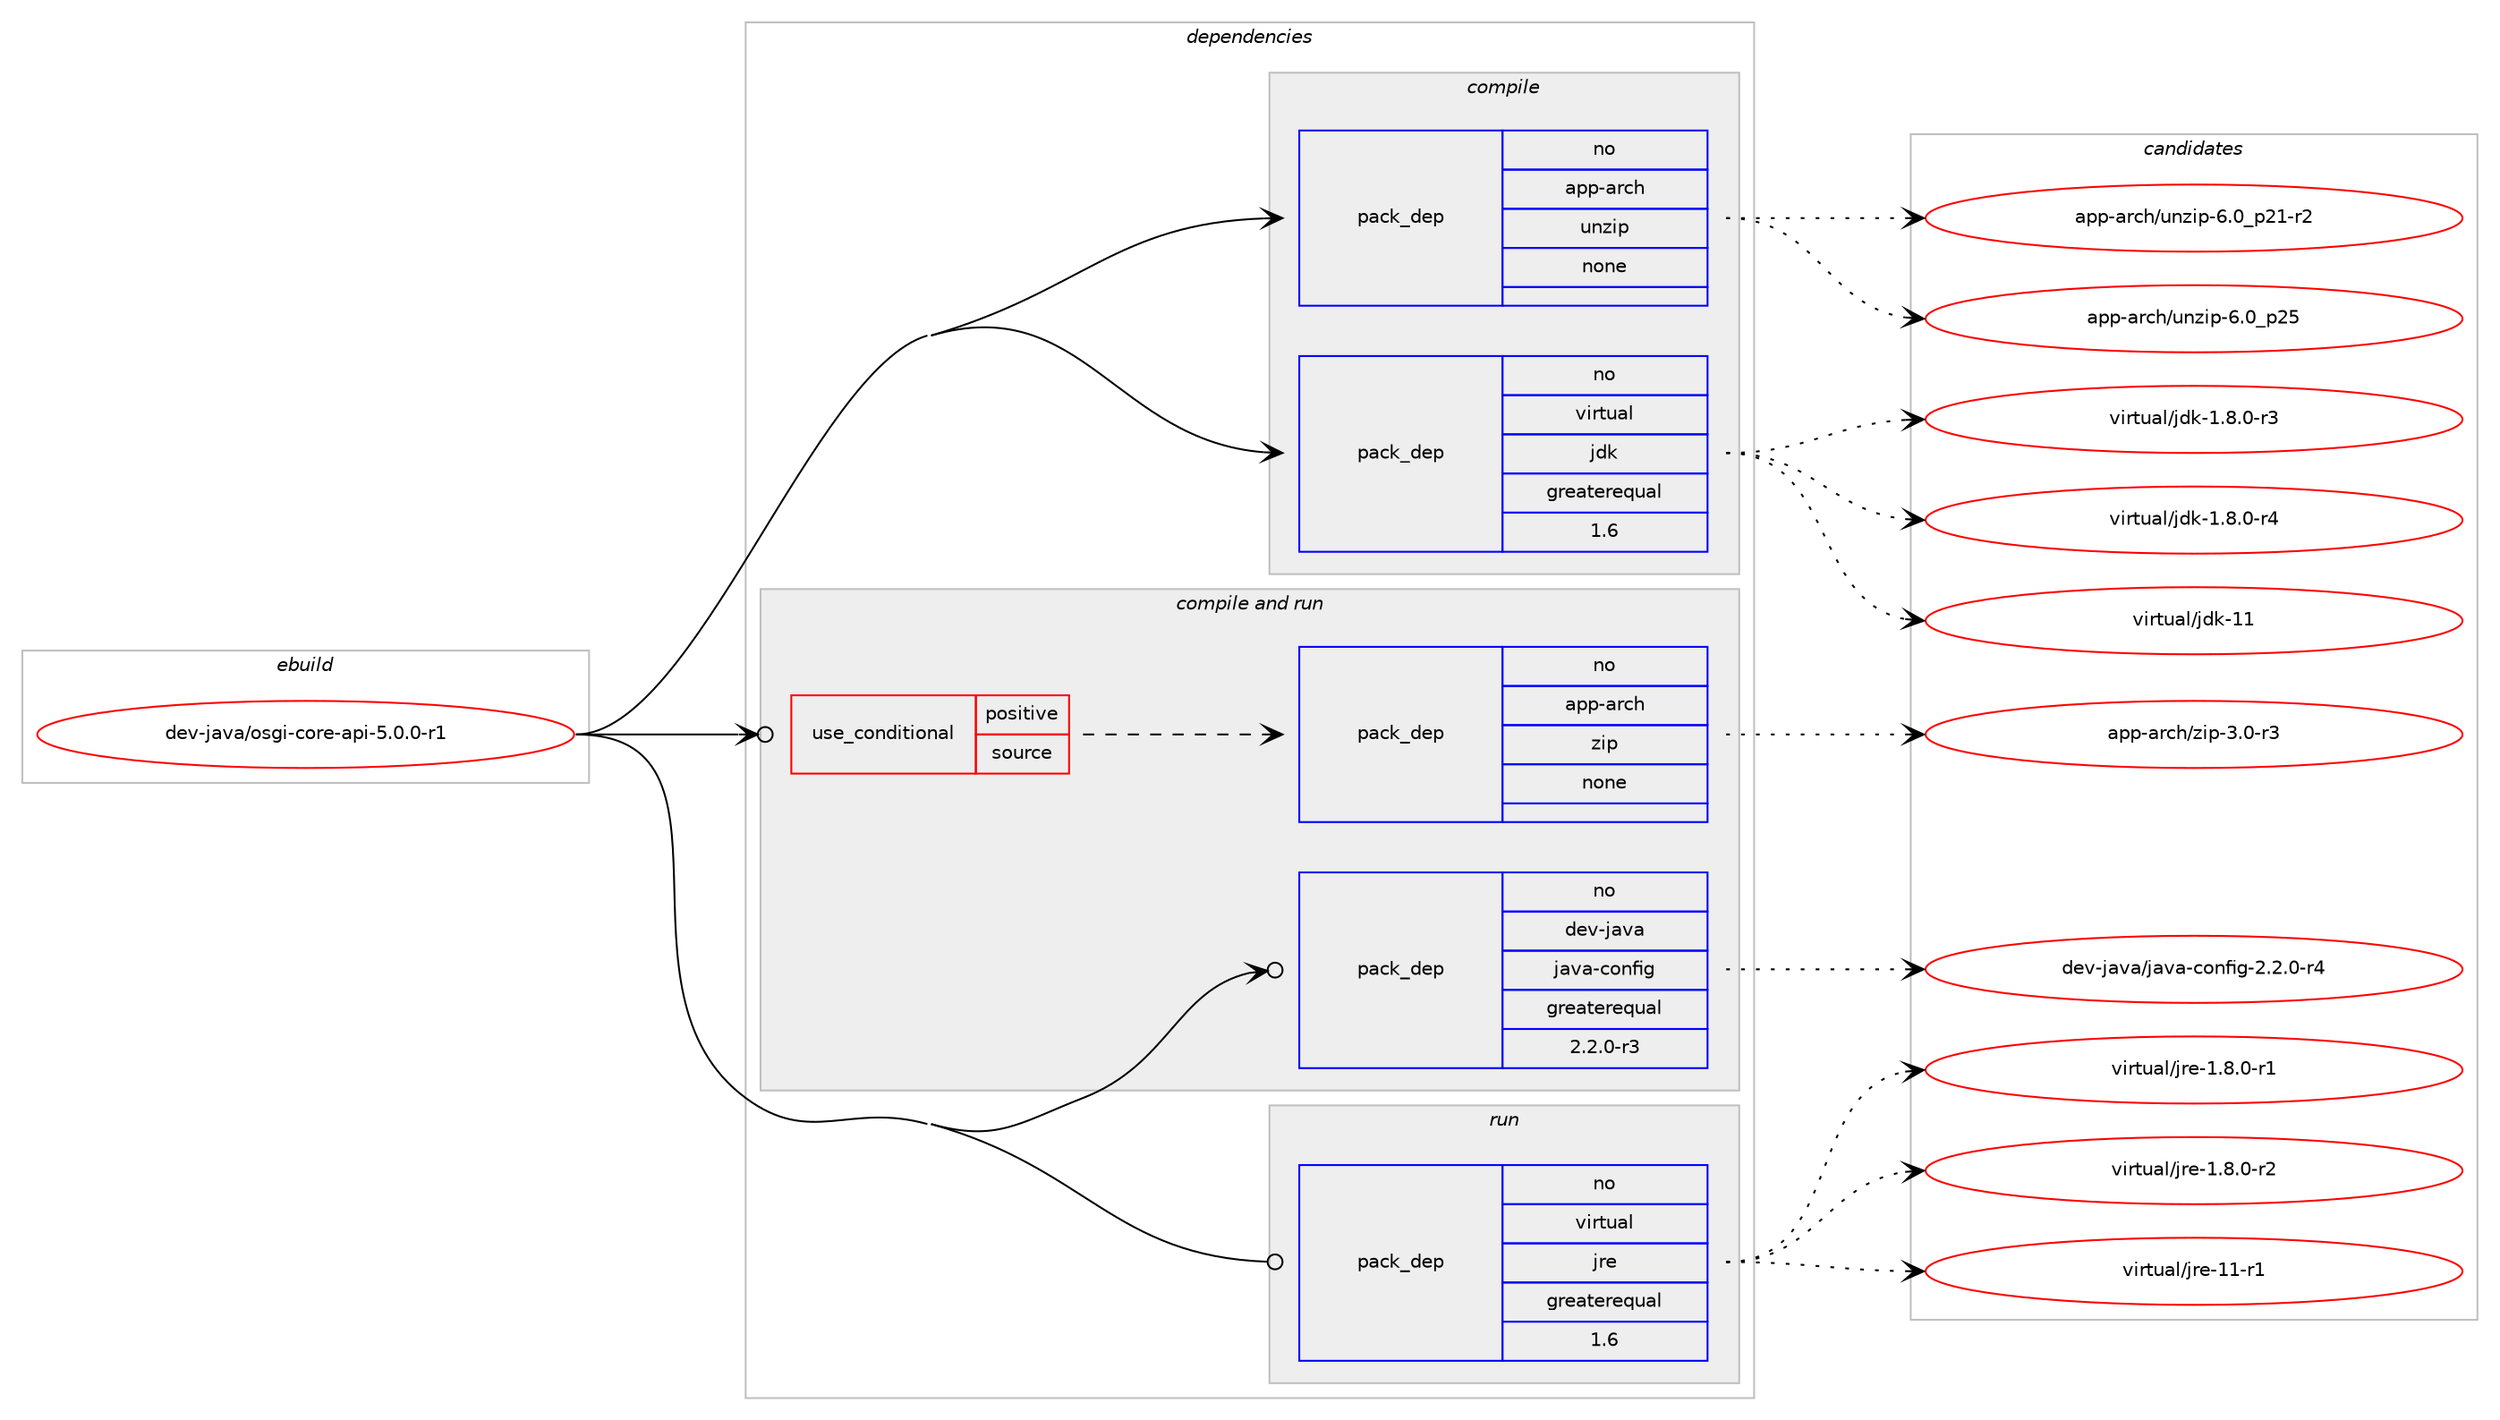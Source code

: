 digraph prolog {

# *************
# Graph options
# *************

newrank=true;
concentrate=true;
compound=true;
graph [rankdir=LR,fontname=Helvetica,fontsize=10,ranksep=1.5];#, ranksep=2.5, nodesep=0.2];
edge  [arrowhead=vee];
node  [fontname=Helvetica,fontsize=10];

# **********
# The ebuild
# **********

subgraph cluster_leftcol {
color=gray;
rank=same;
label=<<i>ebuild</i>>;
id [label="dev-java/osgi-core-api-5.0.0-r1", color=red, width=4, href="../dev-java/osgi-core-api-5.0.0-r1.svg"];
}

# ****************
# The dependencies
# ****************

subgraph cluster_midcol {
color=gray;
label=<<i>dependencies</i>>;
subgraph cluster_compile {
fillcolor="#eeeeee";
style=filled;
label=<<i>compile</i>>;
subgraph pack415396 {
dependency555925 [label=<<TABLE BORDER="0" CELLBORDER="1" CELLSPACING="0" CELLPADDING="4" WIDTH="220"><TR><TD ROWSPAN="6" CELLPADDING="30">pack_dep</TD></TR><TR><TD WIDTH="110">no</TD></TR><TR><TD>app-arch</TD></TR><TR><TD>unzip</TD></TR><TR><TD>none</TD></TR><TR><TD></TD></TR></TABLE>>, shape=none, color=blue];
}
id:e -> dependency555925:w [weight=20,style="solid",arrowhead="vee"];
subgraph pack415397 {
dependency555926 [label=<<TABLE BORDER="0" CELLBORDER="1" CELLSPACING="0" CELLPADDING="4" WIDTH="220"><TR><TD ROWSPAN="6" CELLPADDING="30">pack_dep</TD></TR><TR><TD WIDTH="110">no</TD></TR><TR><TD>virtual</TD></TR><TR><TD>jdk</TD></TR><TR><TD>greaterequal</TD></TR><TR><TD>1.6</TD></TR></TABLE>>, shape=none, color=blue];
}
id:e -> dependency555926:w [weight=20,style="solid",arrowhead="vee"];
}
subgraph cluster_compileandrun {
fillcolor="#eeeeee";
style=filled;
label=<<i>compile and run</i>>;
subgraph cond129339 {
dependency555927 [label=<<TABLE BORDER="0" CELLBORDER="1" CELLSPACING="0" CELLPADDING="4"><TR><TD ROWSPAN="3" CELLPADDING="10">use_conditional</TD></TR><TR><TD>positive</TD></TR><TR><TD>source</TD></TR></TABLE>>, shape=none, color=red];
subgraph pack415398 {
dependency555928 [label=<<TABLE BORDER="0" CELLBORDER="1" CELLSPACING="0" CELLPADDING="4" WIDTH="220"><TR><TD ROWSPAN="6" CELLPADDING="30">pack_dep</TD></TR><TR><TD WIDTH="110">no</TD></TR><TR><TD>app-arch</TD></TR><TR><TD>zip</TD></TR><TR><TD>none</TD></TR><TR><TD></TD></TR></TABLE>>, shape=none, color=blue];
}
dependency555927:e -> dependency555928:w [weight=20,style="dashed",arrowhead="vee"];
}
id:e -> dependency555927:w [weight=20,style="solid",arrowhead="odotvee"];
subgraph pack415399 {
dependency555929 [label=<<TABLE BORDER="0" CELLBORDER="1" CELLSPACING="0" CELLPADDING="4" WIDTH="220"><TR><TD ROWSPAN="6" CELLPADDING="30">pack_dep</TD></TR><TR><TD WIDTH="110">no</TD></TR><TR><TD>dev-java</TD></TR><TR><TD>java-config</TD></TR><TR><TD>greaterequal</TD></TR><TR><TD>2.2.0-r3</TD></TR></TABLE>>, shape=none, color=blue];
}
id:e -> dependency555929:w [weight=20,style="solid",arrowhead="odotvee"];
}
subgraph cluster_run {
fillcolor="#eeeeee";
style=filled;
label=<<i>run</i>>;
subgraph pack415400 {
dependency555930 [label=<<TABLE BORDER="0" CELLBORDER="1" CELLSPACING="0" CELLPADDING="4" WIDTH="220"><TR><TD ROWSPAN="6" CELLPADDING="30">pack_dep</TD></TR><TR><TD WIDTH="110">no</TD></TR><TR><TD>virtual</TD></TR><TR><TD>jre</TD></TR><TR><TD>greaterequal</TD></TR><TR><TD>1.6</TD></TR></TABLE>>, shape=none, color=blue];
}
id:e -> dependency555930:w [weight=20,style="solid",arrowhead="odot"];
}
}

# **************
# The candidates
# **************

subgraph cluster_choices {
rank=same;
color=gray;
label=<<i>candidates</i>>;

subgraph choice415396 {
color=black;
nodesep=1;
choice9711211245971149910447117110122105112455446489511250494511450 [label="app-arch/unzip-6.0_p21-r2", color=red, width=4,href="../app-arch/unzip-6.0_p21-r2.svg"];
choice971121124597114991044711711012210511245544648951125053 [label="app-arch/unzip-6.0_p25", color=red, width=4,href="../app-arch/unzip-6.0_p25.svg"];
dependency555925:e -> choice9711211245971149910447117110122105112455446489511250494511450:w [style=dotted,weight="100"];
dependency555925:e -> choice971121124597114991044711711012210511245544648951125053:w [style=dotted,weight="100"];
}
subgraph choice415397 {
color=black;
nodesep=1;
choice11810511411611797108471061001074549465646484511451 [label="virtual/jdk-1.8.0-r3", color=red, width=4,href="../virtual/jdk-1.8.0-r3.svg"];
choice11810511411611797108471061001074549465646484511452 [label="virtual/jdk-1.8.0-r4", color=red, width=4,href="../virtual/jdk-1.8.0-r4.svg"];
choice1181051141161179710847106100107454949 [label="virtual/jdk-11", color=red, width=4,href="../virtual/jdk-11.svg"];
dependency555926:e -> choice11810511411611797108471061001074549465646484511451:w [style=dotted,weight="100"];
dependency555926:e -> choice11810511411611797108471061001074549465646484511452:w [style=dotted,weight="100"];
dependency555926:e -> choice1181051141161179710847106100107454949:w [style=dotted,weight="100"];
}
subgraph choice415398 {
color=black;
nodesep=1;
choice9711211245971149910447122105112455146484511451 [label="app-arch/zip-3.0-r3", color=red, width=4,href="../app-arch/zip-3.0-r3.svg"];
dependency555928:e -> choice9711211245971149910447122105112455146484511451:w [style=dotted,weight="100"];
}
subgraph choice415399 {
color=black;
nodesep=1;
choice10010111845106971189747106971189745991111101021051034550465046484511452 [label="dev-java/java-config-2.2.0-r4", color=red, width=4,href="../dev-java/java-config-2.2.0-r4.svg"];
dependency555929:e -> choice10010111845106971189747106971189745991111101021051034550465046484511452:w [style=dotted,weight="100"];
}
subgraph choice415400 {
color=black;
nodesep=1;
choice11810511411611797108471061141014549465646484511449 [label="virtual/jre-1.8.0-r1", color=red, width=4,href="../virtual/jre-1.8.0-r1.svg"];
choice11810511411611797108471061141014549465646484511450 [label="virtual/jre-1.8.0-r2", color=red, width=4,href="../virtual/jre-1.8.0-r2.svg"];
choice11810511411611797108471061141014549494511449 [label="virtual/jre-11-r1", color=red, width=4,href="../virtual/jre-11-r1.svg"];
dependency555930:e -> choice11810511411611797108471061141014549465646484511449:w [style=dotted,weight="100"];
dependency555930:e -> choice11810511411611797108471061141014549465646484511450:w [style=dotted,weight="100"];
dependency555930:e -> choice11810511411611797108471061141014549494511449:w [style=dotted,weight="100"];
}
}

}
